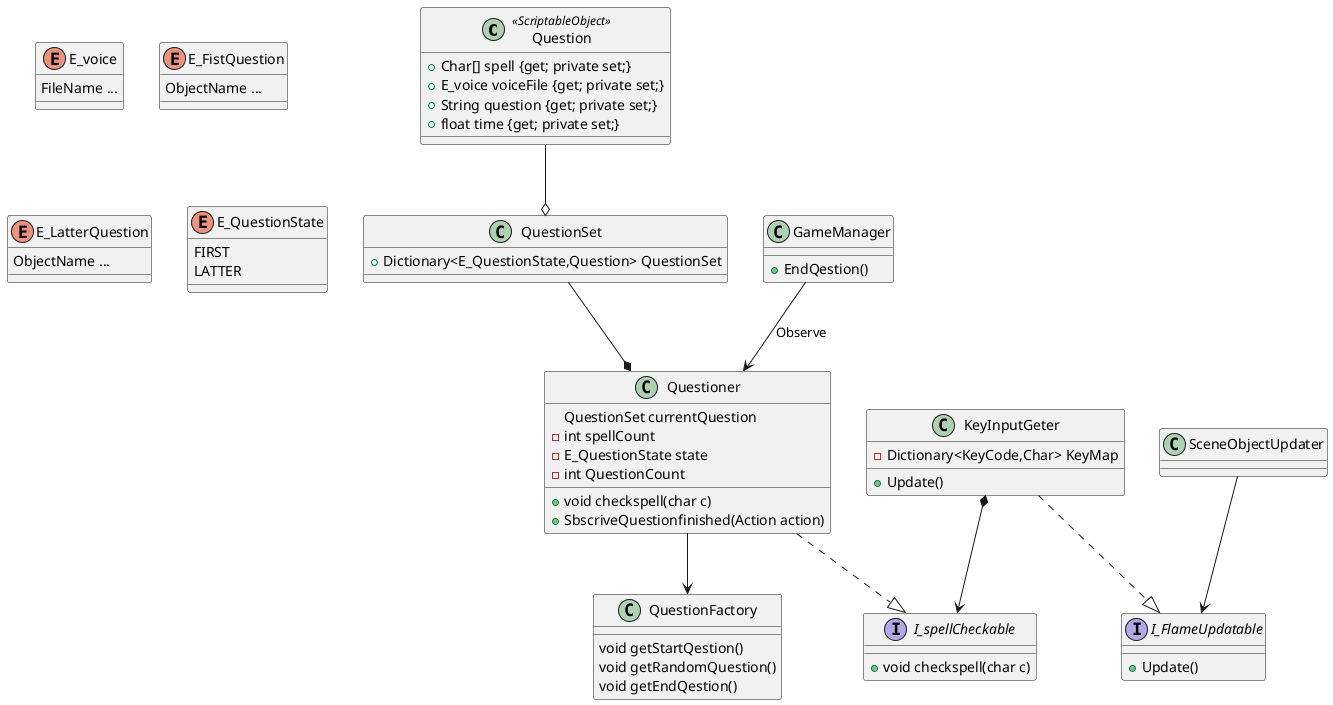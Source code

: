 @startuml タイピングの入力を受け取り、チェックするクラス群
    class Question<<ScriptableObject>>{ 
        + Char[] spell {get; private set;}
        + E_voice voiceFile {get; private set;}
        + String question {get; private set;}
        + float time {get; private set;}
    }

    enum E_voice{
        FileName ...
    }

    enum E_FistQuestion{
        ObjectName ...
    }

    enum E_LatterQuestion{
        ObjectName ...
    }

    class Questioner{
        QuestionSet currentQuestion
        - int spellCount
        - E_QuestionState state
        - int QuestionCount
        + void checkspell(char c)
        + SbscriveQuestionfinished(Action action)
    }


    class QuestionSet{
        + Dictionary<E_QuestionState,Question> QuestionSet
    }


    enum E_QuestionState{
        FIRST
        LATTER
    }


    class QuestionFactory{
        void getStartQestion()
        void getRandomQuestion()
        void getEndQestion()
    }

    interface  I_spellCheckable{
        + void checkspell(char c)
    }

    class KeyInputGeter{
        - Dictionary<KeyCode,Char> KeyMap
        + Update()
    }

    interface I_FlameUpdatable{
        + Update()
    }

    class GameManager{
        + EndQestion()
    }

    class SceneObjectUpdater {

    }

    GameManager --> Questioner : Observe
    Questioner ..|> I_spellCheckable
    Question --o QuestionSet
    Questioner --> QuestionFactory
    QuestionSet --* Questioner
    KeyInputGeter *--> I_spellCheckable

    SceneObjectUpdater --> I_FlameUpdatable
    KeyInputGeter ..|> I_FlameUpdatable

    

@enduml
